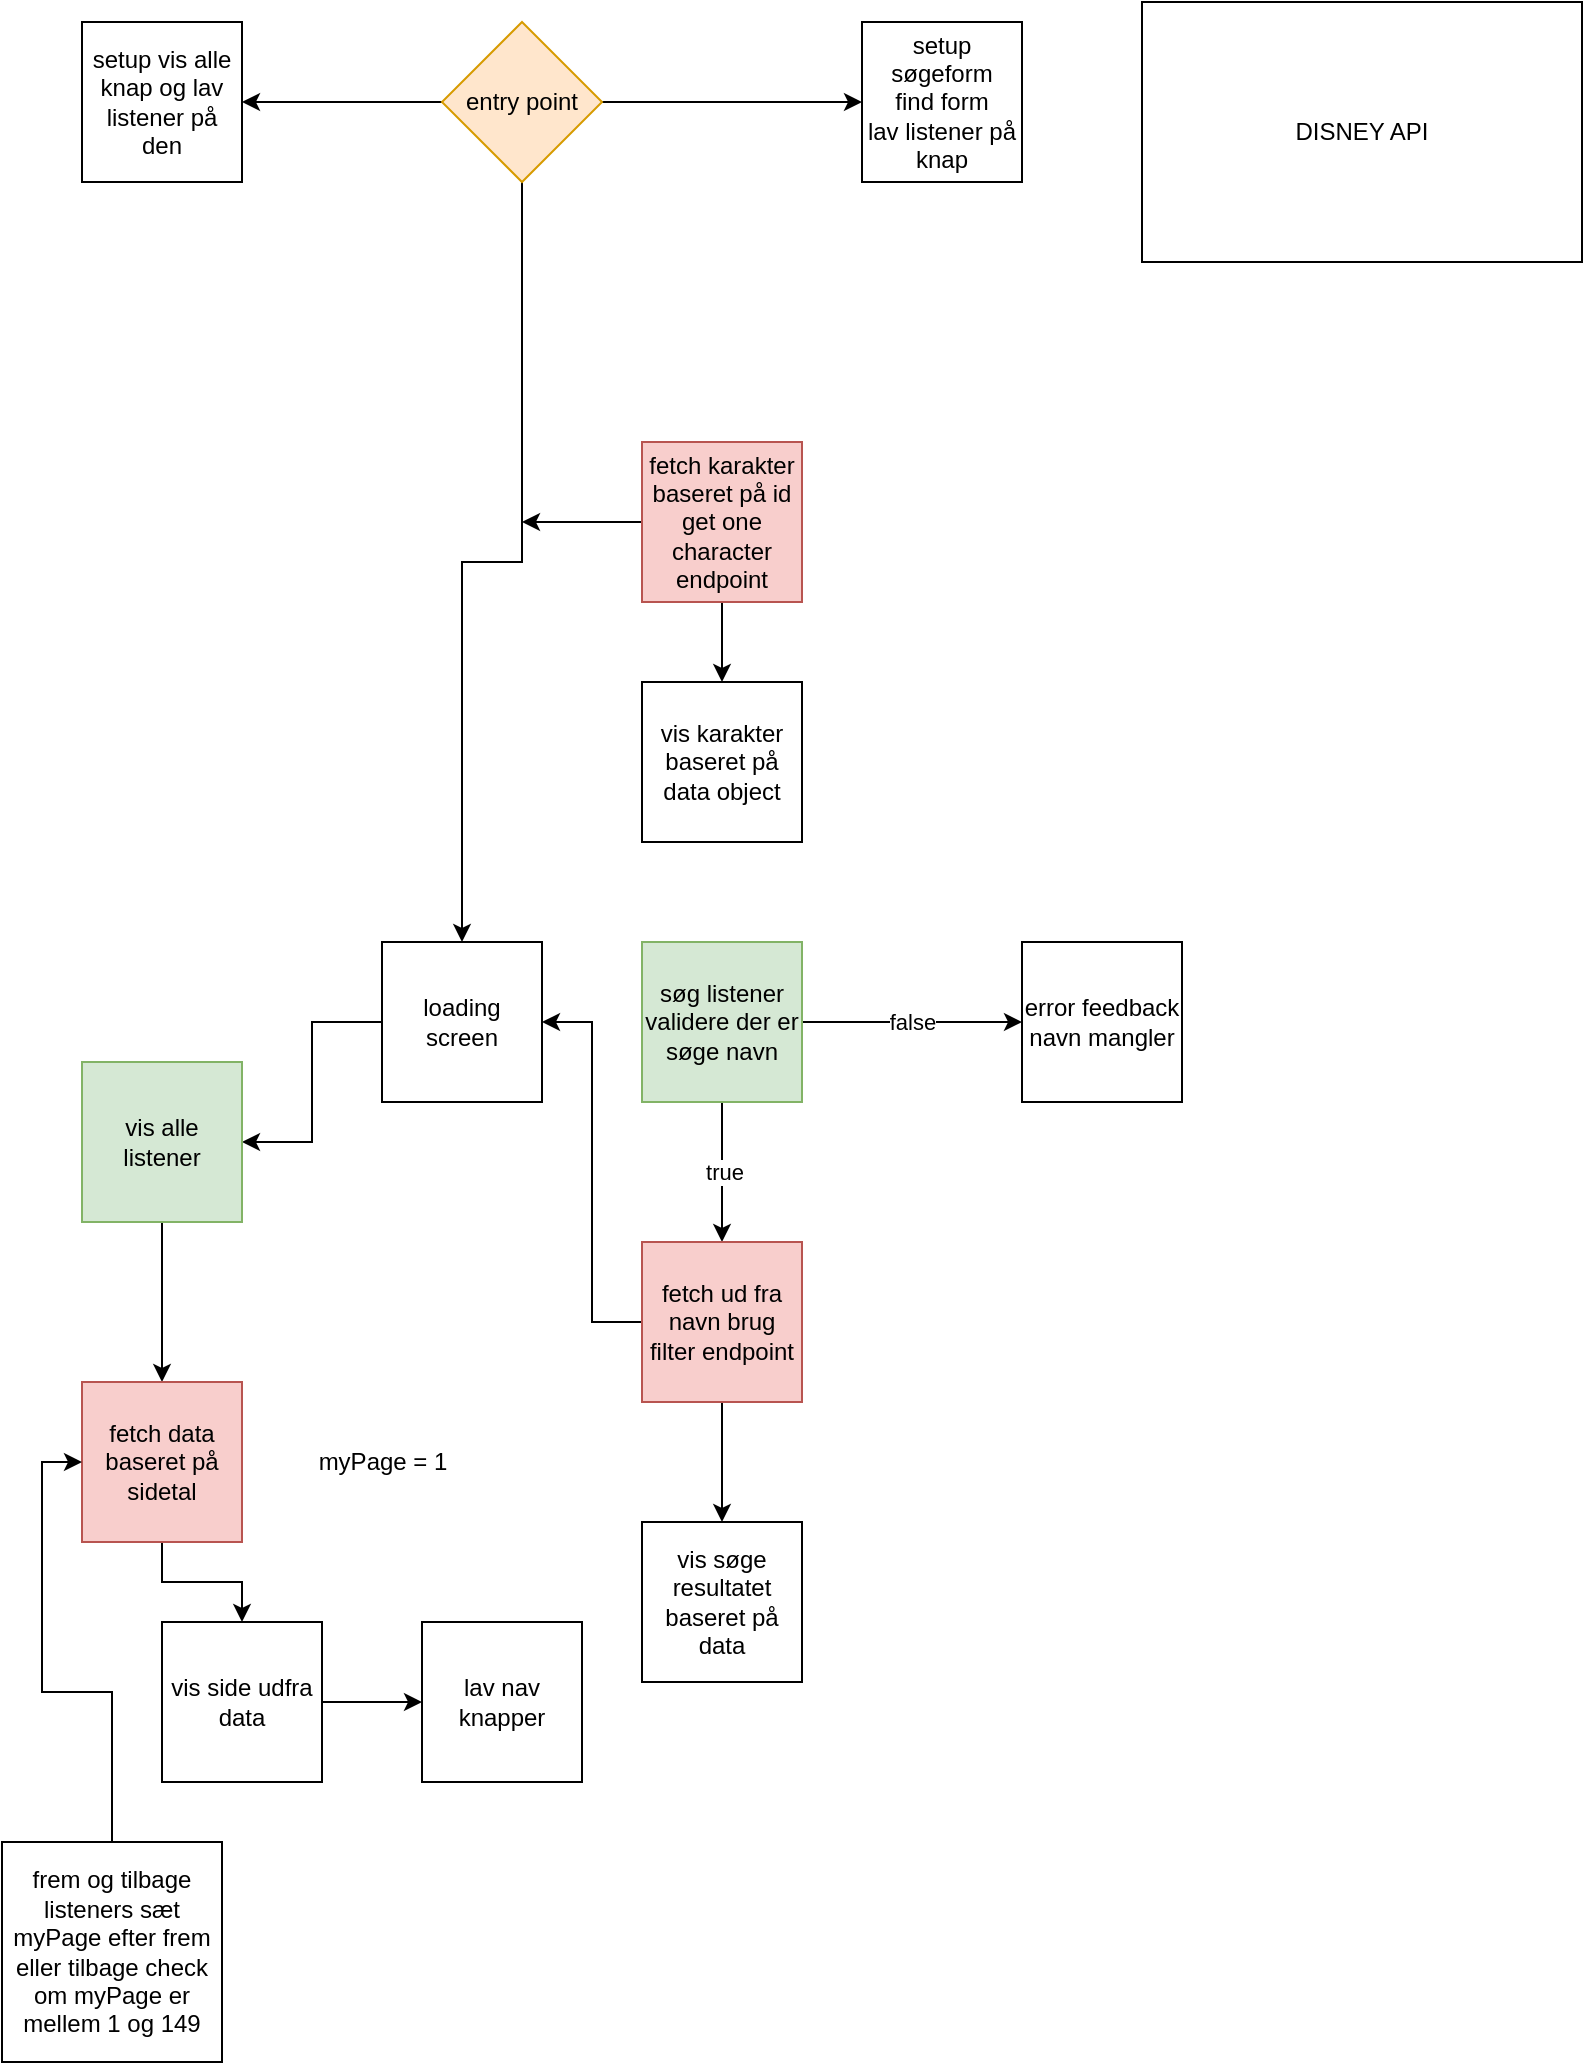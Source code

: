 <mxfile version="21.0.4" type="device"><diagram name="Page-1" id="wJu3cvj1Lui452Z-GSfZ"><mxGraphModel dx="1247" dy="692" grid="1" gridSize="10" guides="1" tooltips="1" connect="1" arrows="1" fold="1" page="1" pageScale="1" pageWidth="850" pageHeight="1100" math="0" shadow="0"><root><mxCell id="0"/><mxCell id="1" parent="0"/><mxCell id="oV6RPOp0me9RpGe8y-2T-1" value="DISNEY API" style="rounded=0;whiteSpace=wrap;html=1;" vertex="1" parent="1"><mxGeometry x="580" y="30" width="220" height="130" as="geometry"/></mxCell><mxCell id="oV6RPOp0me9RpGe8y-2T-14" style="edgeStyle=orthogonalEdgeStyle;rounded=0;orthogonalLoop=1;jettySize=auto;html=1;exitX=0.5;exitY=1;exitDx=0;exitDy=0;entryX=0.5;entryY=0;entryDx=0;entryDy=0;" edge="1" parent="1" source="oV6RPOp0me9RpGe8y-2T-3" target="oV6RPOp0me9RpGe8y-2T-8"><mxGeometry relative="1" as="geometry"/></mxCell><mxCell id="oV6RPOp0me9RpGe8y-2T-45" style="edgeStyle=orthogonalEdgeStyle;rounded=0;orthogonalLoop=1;jettySize=auto;html=1;" edge="1" parent="1" source="oV6RPOp0me9RpGe8y-2T-3"><mxGeometry relative="1" as="geometry"><mxPoint x="270" y="290" as="targetPoint"/></mxGeometry></mxCell><mxCell id="oV6RPOp0me9RpGe8y-2T-3" value="fetch karakter baseret på id&lt;br&gt;get one character endpoint" style="whiteSpace=wrap;html=1;aspect=fixed;fillColor=#f8cecc;strokeColor=#b85450;" vertex="1" parent="1"><mxGeometry x="330" y="250" width="80" height="80" as="geometry"/></mxCell><mxCell id="oV6RPOp0me9RpGe8y-2T-29" style="edgeStyle=orthogonalEdgeStyle;rounded=0;orthogonalLoop=1;jettySize=auto;html=1;" edge="1" parent="1" source="oV6RPOp0me9RpGe8y-2T-6" target="oV6RPOp0me9RpGe8y-2T-28"><mxGeometry relative="1" as="geometry"/></mxCell><mxCell id="oV6RPOp0me9RpGe8y-2T-6" value="loading screen" style="whiteSpace=wrap;html=1;aspect=fixed;" vertex="1" parent="1"><mxGeometry x="200" y="500" width="80" height="80" as="geometry"/></mxCell><mxCell id="oV6RPOp0me9RpGe8y-2T-8" value="vis karakter baseret på data object" style="whiteSpace=wrap;html=1;aspect=fixed;" vertex="1" parent="1"><mxGeometry x="330" y="370" width="80" height="80" as="geometry"/></mxCell><mxCell id="oV6RPOp0me9RpGe8y-2T-10" style="edgeStyle=orthogonalEdgeStyle;rounded=0;orthogonalLoop=1;jettySize=auto;html=1;exitX=0.5;exitY=1;exitDx=0;exitDy=0;" edge="1" parent="1" source="oV6RPOp0me9RpGe8y-2T-9" target="oV6RPOp0me9RpGe8y-2T-6"><mxGeometry relative="1" as="geometry"/></mxCell><mxCell id="oV6RPOp0me9RpGe8y-2T-17" style="edgeStyle=orthogonalEdgeStyle;rounded=0;orthogonalLoop=1;jettySize=auto;html=1;exitX=1;exitY=0.5;exitDx=0;exitDy=0;entryX=0;entryY=0.5;entryDx=0;entryDy=0;" edge="1" parent="1" source="oV6RPOp0me9RpGe8y-2T-9" target="oV6RPOp0me9RpGe8y-2T-16"><mxGeometry relative="1" as="geometry"/></mxCell><mxCell id="oV6RPOp0me9RpGe8y-2T-26" style="edgeStyle=orthogonalEdgeStyle;rounded=0;orthogonalLoop=1;jettySize=auto;html=1;entryX=1;entryY=0.5;entryDx=0;entryDy=0;" edge="1" parent="1" source="oV6RPOp0me9RpGe8y-2T-9" target="oV6RPOp0me9RpGe8y-2T-27"><mxGeometry relative="1" as="geometry"><mxPoint x="160" y="170" as="targetPoint"/></mxGeometry></mxCell><mxCell id="oV6RPOp0me9RpGe8y-2T-9" value="entry point" style="rhombus;whiteSpace=wrap;html=1;fillColor=#ffe6cc;strokeColor=#d79b00;" vertex="1" parent="1"><mxGeometry x="230" y="40" width="80" height="80" as="geometry"/></mxCell><mxCell id="oV6RPOp0me9RpGe8y-2T-16" value="setup søgeform&lt;br&gt;find form&lt;br&gt;lav listener på knap" style="whiteSpace=wrap;html=1;aspect=fixed;" vertex="1" parent="1"><mxGeometry x="440" y="40" width="80" height="80" as="geometry"/></mxCell><mxCell id="oV6RPOp0me9RpGe8y-2T-20" value="false" style="edgeStyle=orthogonalEdgeStyle;rounded=0;orthogonalLoop=1;jettySize=auto;html=1;exitX=1;exitY=0.5;exitDx=0;exitDy=0;entryX=0;entryY=0.5;entryDx=0;entryDy=0;" edge="1" parent="1" source="oV6RPOp0me9RpGe8y-2T-18" target="oV6RPOp0me9RpGe8y-2T-19"><mxGeometry relative="1" as="geometry"/></mxCell><mxCell id="oV6RPOp0me9RpGe8y-2T-21" value="true" style="edgeStyle=orthogonalEdgeStyle;rounded=0;orthogonalLoop=1;jettySize=auto;html=1;" edge="1" parent="1" source="oV6RPOp0me9RpGe8y-2T-18"><mxGeometry relative="1" as="geometry"><mxPoint x="370" y="650" as="targetPoint"/></mxGeometry></mxCell><mxCell id="oV6RPOp0me9RpGe8y-2T-18" value="søg listener validere der er søge navn" style="whiteSpace=wrap;html=1;aspect=fixed;fillColor=#d5e8d4;strokeColor=#82b366;" vertex="1" parent="1"><mxGeometry x="330" y="500" width="80" height="80" as="geometry"/></mxCell><mxCell id="oV6RPOp0me9RpGe8y-2T-19" value="error feedback navn mangler" style="whiteSpace=wrap;html=1;aspect=fixed;" vertex="1" parent="1"><mxGeometry x="520" y="500" width="80" height="80" as="geometry"/></mxCell><mxCell id="oV6RPOp0me9RpGe8y-2T-24" style="edgeStyle=orthogonalEdgeStyle;rounded=0;orthogonalLoop=1;jettySize=auto;html=1;entryX=0.5;entryY=0;entryDx=0;entryDy=0;" edge="1" parent="1" source="oV6RPOp0me9RpGe8y-2T-22" target="oV6RPOp0me9RpGe8y-2T-23"><mxGeometry relative="1" as="geometry"/></mxCell><mxCell id="oV6RPOp0me9RpGe8y-2T-25" style="edgeStyle=orthogonalEdgeStyle;rounded=0;orthogonalLoop=1;jettySize=auto;html=1;entryX=1;entryY=0.5;entryDx=0;entryDy=0;" edge="1" parent="1" source="oV6RPOp0me9RpGe8y-2T-22" target="oV6RPOp0me9RpGe8y-2T-6"><mxGeometry relative="1" as="geometry"/></mxCell><mxCell id="oV6RPOp0me9RpGe8y-2T-22" value="fetch ud fra navn brug filter endpoint" style="whiteSpace=wrap;html=1;aspect=fixed;fillColor=#f8cecc;strokeColor=#b85450;" vertex="1" parent="1"><mxGeometry x="330" y="650" width="80" height="80" as="geometry"/></mxCell><mxCell id="oV6RPOp0me9RpGe8y-2T-23" value="vis søge resultatet&lt;br&gt;baseret på data" style="whiteSpace=wrap;html=1;aspect=fixed;" vertex="1" parent="1"><mxGeometry x="330" y="790" width="80" height="80" as="geometry"/></mxCell><mxCell id="oV6RPOp0me9RpGe8y-2T-27" value="setup vis alle knap og lav listener på den" style="whiteSpace=wrap;html=1;aspect=fixed;" vertex="1" parent="1"><mxGeometry x="50" y="40" width="80" height="80" as="geometry"/></mxCell><mxCell id="oV6RPOp0me9RpGe8y-2T-30" style="edgeStyle=orthogonalEdgeStyle;rounded=0;orthogonalLoop=1;jettySize=auto;html=1;" edge="1" parent="1" source="oV6RPOp0me9RpGe8y-2T-28"><mxGeometry relative="1" as="geometry"><mxPoint x="90" y="720" as="targetPoint"/></mxGeometry></mxCell><mxCell id="oV6RPOp0me9RpGe8y-2T-28" value="vis alle listener" style="whiteSpace=wrap;html=1;aspect=fixed;fillColor=#d5e8d4;strokeColor=#82b366;" vertex="1" parent="1"><mxGeometry x="50" y="560" width="80" height="80" as="geometry"/></mxCell><mxCell id="oV6RPOp0me9RpGe8y-2T-33" style="edgeStyle=orthogonalEdgeStyle;rounded=0;orthogonalLoop=1;jettySize=auto;html=1;" edge="1" parent="1" source="oV6RPOp0me9RpGe8y-2T-31" target="oV6RPOp0me9RpGe8y-2T-32"><mxGeometry relative="1" as="geometry"/></mxCell><mxCell id="oV6RPOp0me9RpGe8y-2T-31" value="fetch data baseret på sidetal" style="whiteSpace=wrap;html=1;aspect=fixed;fillColor=#f8cecc;strokeColor=#b85450;" vertex="1" parent="1"><mxGeometry x="50" y="720" width="80" height="80" as="geometry"/></mxCell><mxCell id="oV6RPOp0me9RpGe8y-2T-35" style="edgeStyle=orthogonalEdgeStyle;rounded=0;orthogonalLoop=1;jettySize=auto;html=1;entryX=0;entryY=0.5;entryDx=0;entryDy=0;" edge="1" parent="1" source="oV6RPOp0me9RpGe8y-2T-32" target="oV6RPOp0me9RpGe8y-2T-34"><mxGeometry relative="1" as="geometry"/></mxCell><mxCell id="oV6RPOp0me9RpGe8y-2T-32" value="vis side udfra data" style="whiteSpace=wrap;html=1;aspect=fixed;" vertex="1" parent="1"><mxGeometry x="90" y="840" width="80" height="80" as="geometry"/></mxCell><mxCell id="oV6RPOp0me9RpGe8y-2T-34" value="lav nav knapper" style="whiteSpace=wrap;html=1;aspect=fixed;" vertex="1" parent="1"><mxGeometry x="220" y="840" width="80" height="80" as="geometry"/></mxCell><mxCell id="oV6RPOp0me9RpGe8y-2T-40" style="edgeStyle=orthogonalEdgeStyle;rounded=0;orthogonalLoop=1;jettySize=auto;html=1;entryX=0;entryY=0.5;entryDx=0;entryDy=0;" edge="1" parent="1" source="oV6RPOp0me9RpGe8y-2T-36" target="oV6RPOp0me9RpGe8y-2T-31"><mxGeometry relative="1" as="geometry"/></mxCell><mxCell id="oV6RPOp0me9RpGe8y-2T-36" value="frem og tilbage listeners sæt myPage efter frem eller tilbage check om myPage er mellem 1 og 149" style="whiteSpace=wrap;html=1;aspect=fixed;" vertex="1" parent="1"><mxGeometry x="10" y="950" width="110" height="110" as="geometry"/></mxCell><mxCell id="oV6RPOp0me9RpGe8y-2T-37" value="myPage = 1" style="text;html=1;align=center;verticalAlign=middle;resizable=0;points=[];autosize=1;strokeColor=none;fillColor=none;" vertex="1" parent="1"><mxGeometry x="155" y="745" width="90" height="30" as="geometry"/></mxCell></root></mxGraphModel></diagram></mxfile>